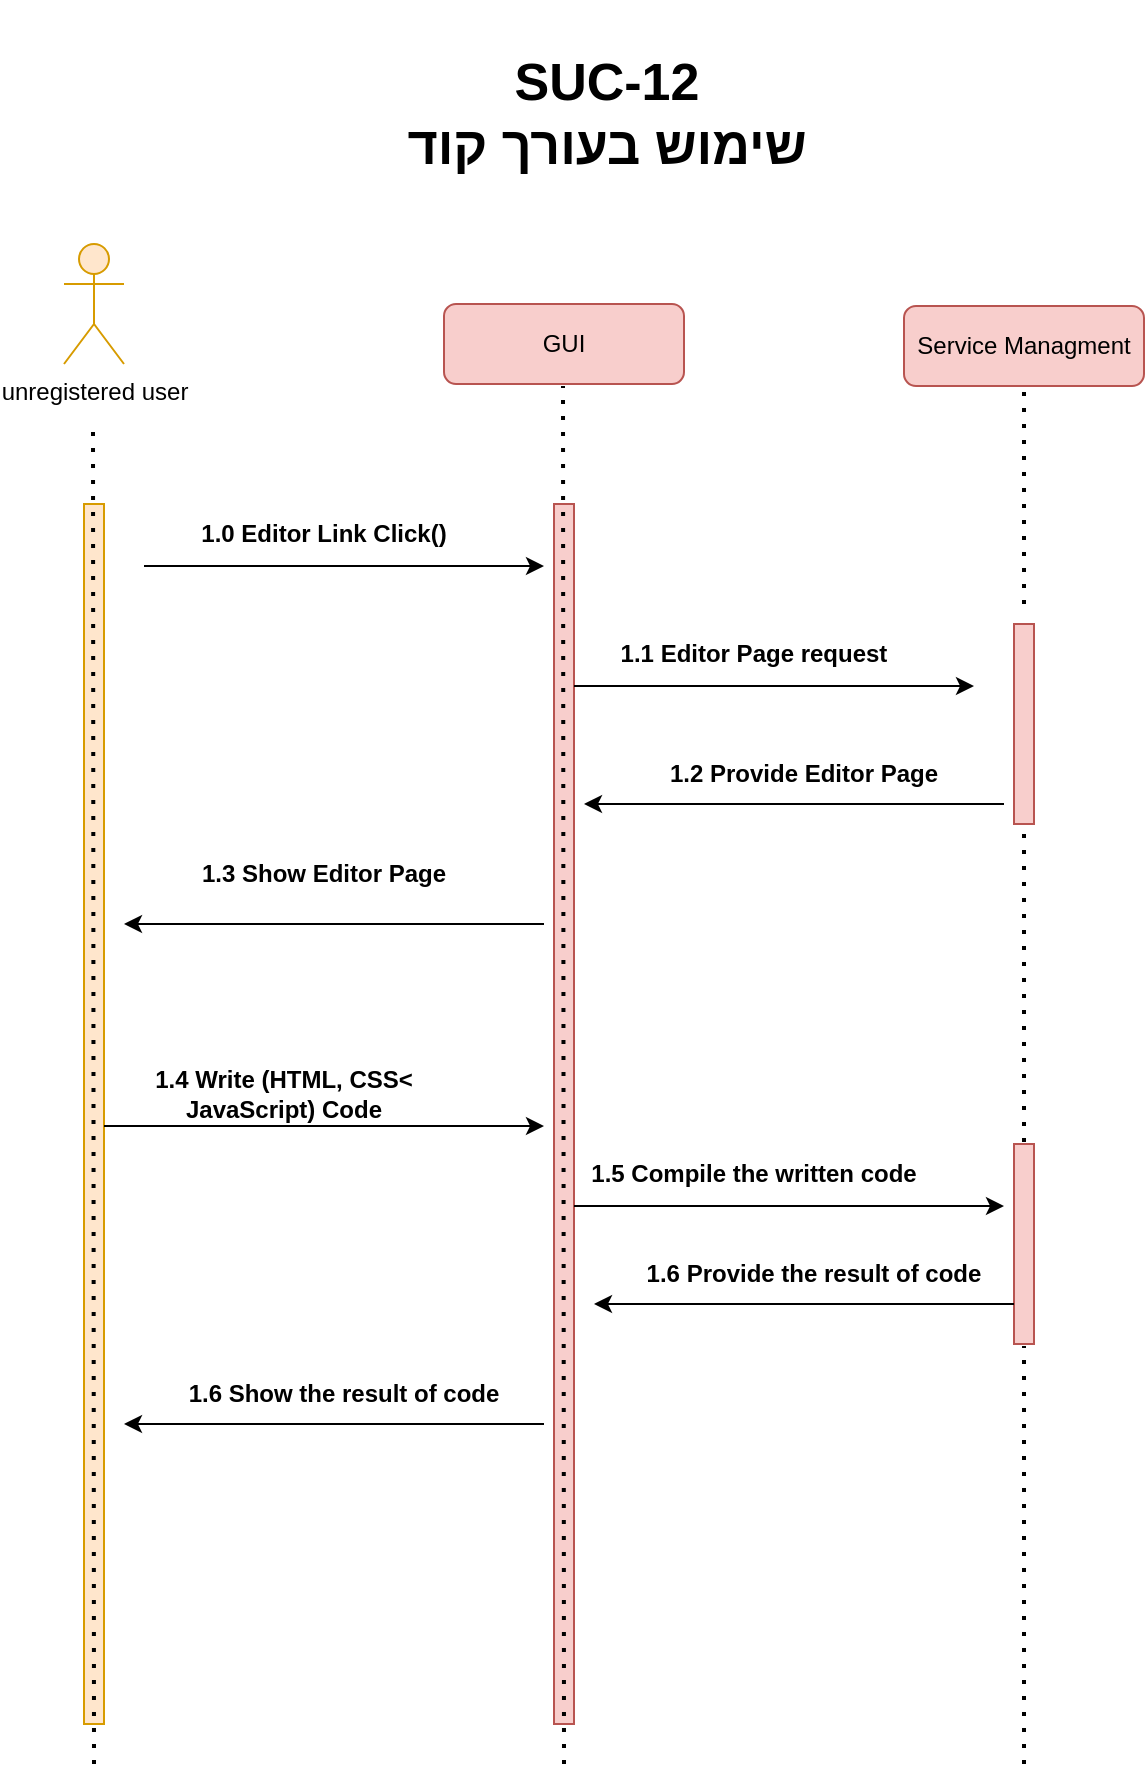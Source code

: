 <mxfile version="15.4.0" type="device"><diagram id="VyzPNMzZfn0i_yMj-5NZ" name="Page-1"><mxGraphModel dx="1024" dy="1753" grid="1" gridSize="10" guides="1" tooltips="1" connect="1" arrows="1" fold="1" page="1" pageScale="1" pageWidth="827" pageHeight="1169" math="0" shadow="0"><root><mxCell id="0"/><mxCell id="1" parent="0"/><mxCell id="mawrNIln-9Hi-DSHczfF-1" value="Service Managment" style="rounded=1;whiteSpace=wrap;html=1;fillColor=#f8cecc;strokeColor=#b85450;" parent="1" vertex="1"><mxGeometry x="590" y="111" width="120" height="40" as="geometry"/></mxCell><mxCell id="mawrNIln-9Hi-DSHczfF-2" value="unregistered user" style="shape=umlActor;verticalLabelPosition=bottom;verticalAlign=top;html=1;outlineConnect=0;fillColor=#ffe6cc;strokeColor=#d79b00;" parent="1" vertex="1"><mxGeometry x="170" y="80" width="30" height="60" as="geometry"/></mxCell><mxCell id="mawrNIln-9Hi-DSHczfF-3" value="&lt;p class=&quot;MsoNormal&quot; dir=&quot;RTL&quot;&gt;&lt;span lang=&quot;EN-GB&quot; dir=&quot;LTR&quot;&gt;SUC-12&lt;/span&gt;&lt;span dir=&quot;RTL&quot;&gt;&lt;/span&gt;&lt;span dir=&quot;RTL&quot;&gt;&lt;/span&gt;&lt;span lang=&quot;HE&quot; style=&quot;font-family: &amp;#34;david&amp;#34; , sans-serif&quot;&gt;&lt;span dir=&quot;RTL&quot;&gt;&lt;/span&gt;&lt;span dir=&quot;RTL&quot;&gt;&lt;/span&gt;&lt;br/&gt;שימוש בעורך קוד&lt;/span&gt;&lt;/p&gt;" style="text;html=1;strokeColor=none;fillColor=none;align=center;verticalAlign=middle;whiteSpace=wrap;rounded=0;fontStyle=1;fontSize=26;" parent="1" vertex="1"><mxGeometry x="220" y="-20" width="442.5" height="70" as="geometry"/></mxCell><mxCell id="mawrNIln-9Hi-DSHczfF-4" value="" style="endArrow=none;dashed=1;html=1;dashPattern=1 3;strokeWidth=2;rounded=0;fontSize=14;entryX=0.5;entryY=1;entryDx=0;entryDy=0;startArrow=none;" parent="1" target="mawrNIln-9Hi-DSHczfF-1" edge="1"><mxGeometry width="50" height="50" relative="1" as="geometry"><mxPoint x="650" y="260" as="sourcePoint"/><mxPoint x="700" y="291" as="targetPoint"/></mxGeometry></mxCell><mxCell id="mawrNIln-9Hi-DSHczfF-5" value="" style="html=1;points=[];perimeter=orthogonalPerimeter;fontSize=14;fillColor=#ffe6cc;strokeColor=#d79b00;perimeterSpacing=1;rounded=0;shadow=0;glass=0;sketch=0;" parent="1" vertex="1"><mxGeometry x="180" y="210" width="10" height="610" as="geometry"/></mxCell><mxCell id="mawrNIln-9Hi-DSHczfF-7" value="" style="endArrow=classic;html=1;rounded=0;fontSize=14;" parent="1" edge="1"><mxGeometry width="50" height="50" relative="1" as="geometry"><mxPoint x="210" y="241" as="sourcePoint"/><mxPoint x="410" y="241" as="targetPoint"/></mxGeometry></mxCell><mxCell id="mawrNIln-9Hi-DSHczfF-8" value="&lt;font style=&quot;font-size: 12px&quot;&gt;1.0 Editor Link Click()&lt;/font&gt;" style="text;html=1;strokeColor=none;fillColor=none;align=center;verticalAlign=middle;whiteSpace=wrap;rounded=0;shadow=0;glass=0;sketch=0;fontSize=12;fontStyle=1" parent="1" vertex="1"><mxGeometry x="210" y="220" width="180" height="10" as="geometry"/></mxCell><mxCell id="mawrNIln-9Hi-DSHczfF-9" value="GUI" style="rounded=1;whiteSpace=wrap;html=1;fillColor=#f8cecc;strokeColor=#b85450;" parent="1" vertex="1"><mxGeometry x="360" y="110" width="120" height="40" as="geometry"/></mxCell><mxCell id="mawrNIln-9Hi-DSHczfF-10" value="" style="html=1;points=[];perimeter=orthogonalPerimeter;fontSize=14;fillColor=#f8cecc;strokeColor=#b85450;perimeterSpacing=1;rounded=0;shadow=0;glass=0;sketch=0;" parent="1" vertex="1"><mxGeometry x="415" y="210" width="10" height="610" as="geometry"/></mxCell><mxCell id="mawrNIln-9Hi-DSHczfF-6" value="" style="html=1;points=[];perimeter=orthogonalPerimeter;fontSize=14;fillColor=#f8cecc;strokeColor=#b85450;perimeterSpacing=1;rounded=0;shadow=0;glass=0;sketch=0;" parent="1" vertex="1"><mxGeometry x="645" y="270" width="10" height="100" as="geometry"/></mxCell><mxCell id="mawrNIln-9Hi-DSHczfF-11" value="" style="endArrow=none;dashed=1;html=1;dashPattern=1 3;strokeWidth=2;rounded=0;fontSize=14;entryX=0.5;entryY=1;entryDx=0;entryDy=0;startArrow=none;" parent="1" source="mawrNIln-9Hi-DSHczfF-22" target="mawrNIln-9Hi-DSHczfF-6" edge="1"><mxGeometry width="50" height="50" relative="1" as="geometry"><mxPoint x="650" y="820" as="sourcePoint"/><mxPoint x="670" y="150" as="targetPoint"/></mxGeometry></mxCell><mxCell id="mawrNIln-9Hi-DSHczfF-12" value="" style="endArrow=classic;html=1;rounded=0;fontSize=14;" parent="1" edge="1"><mxGeometry width="50" height="50" relative="1" as="geometry"><mxPoint x="425" y="301" as="sourcePoint"/><mxPoint x="625" y="301" as="targetPoint"/></mxGeometry></mxCell><mxCell id="mawrNIln-9Hi-DSHczfF-13" value="&lt;font style=&quot;font-size: 12px&quot;&gt;1.1 Editor Page request&lt;/font&gt;" style="text;html=1;strokeColor=none;fillColor=none;align=center;verticalAlign=middle;whiteSpace=wrap;rounded=0;shadow=0;glass=0;sketch=0;fontSize=12;fontStyle=1" parent="1" vertex="1"><mxGeometry x="425" y="280" width="180" height="10" as="geometry"/></mxCell><mxCell id="mawrNIln-9Hi-DSHczfF-15" value="" style="endArrow=classic;html=1;rounded=0;fontSize=14;" parent="1" edge="1"><mxGeometry width="50" height="50" relative="1" as="geometry"><mxPoint x="640" y="360" as="sourcePoint"/><mxPoint x="430" y="360" as="targetPoint"/></mxGeometry></mxCell><mxCell id="mawrNIln-9Hi-DSHczfF-16" value="&lt;font style=&quot;font-size: 12px&quot;&gt;1.2 Provide Editor Page&lt;/font&gt;" style="text;html=1;strokeColor=none;fillColor=none;align=center;verticalAlign=middle;whiteSpace=wrap;rounded=0;shadow=0;glass=0;sketch=0;fontSize=12;fontStyle=1" parent="1" vertex="1"><mxGeometry x="450" y="340" width="180" height="10" as="geometry"/></mxCell><mxCell id="mawrNIln-9Hi-DSHczfF-18" value="" style="endArrow=classic;html=1;rounded=0;fontSize=14;" parent="1" edge="1"><mxGeometry width="50" height="50" relative="1" as="geometry"><mxPoint x="410" y="420" as="sourcePoint"/><mxPoint x="200" y="420" as="targetPoint"/></mxGeometry></mxCell><mxCell id="mawrNIln-9Hi-DSHczfF-19" value="&lt;font style=&quot;font-size: 12px&quot;&gt;1.3 Show Editor Page&lt;/font&gt;" style="text;html=1;strokeColor=none;fillColor=none;align=center;verticalAlign=middle;whiteSpace=wrap;rounded=0;shadow=0;glass=0;sketch=0;fontSize=12;fontStyle=1" parent="1" vertex="1"><mxGeometry x="210" y="390" width="180" height="10" as="geometry"/></mxCell><mxCell id="mawrNIln-9Hi-DSHczfF-20" value="" style="endArrow=classic;html=1;rounded=0;fontSize=14;" parent="1" edge="1"><mxGeometry width="50" height="50" relative="1" as="geometry"><mxPoint x="190" y="521" as="sourcePoint"/><mxPoint x="410" y="521" as="targetPoint"/></mxGeometry></mxCell><mxCell id="mawrNIln-9Hi-DSHczfF-21" value="&lt;font style=&quot;font-size: 12px&quot;&gt;1.4 Write (HTML, CSS&amp;lt; JavaScript) Code&lt;/font&gt;" style="text;html=1;strokeColor=none;fillColor=none;align=center;verticalAlign=middle;whiteSpace=wrap;rounded=0;shadow=0;glass=0;sketch=0;fontSize=12;fontStyle=1" parent="1" vertex="1"><mxGeometry x="190" y="500" width="180" height="10" as="geometry"/></mxCell><mxCell id="mawrNIln-9Hi-DSHczfF-22" value="" style="html=1;points=[];perimeter=orthogonalPerimeter;fontSize=14;fillColor=#f8cecc;strokeColor=#b85450;perimeterSpacing=1;rounded=0;shadow=0;glass=0;sketch=0;" parent="1" vertex="1"><mxGeometry x="645" y="530" width="10" height="100" as="geometry"/></mxCell><mxCell id="mawrNIln-9Hi-DSHczfF-23" value="" style="endArrow=none;dashed=1;html=1;dashPattern=1 3;strokeWidth=2;rounded=0;fontSize=14;entryX=0.5;entryY=1;entryDx=0;entryDy=0;startArrow=none;" parent="1" target="mawrNIln-9Hi-DSHczfF-22" edge="1"><mxGeometry width="50" height="50" relative="1" as="geometry"><mxPoint x="650" y="840" as="sourcePoint"/><mxPoint x="650" y="371" as="targetPoint"/></mxGeometry></mxCell><mxCell id="mawrNIln-9Hi-DSHczfF-24" value="" style="endArrow=classic;html=1;rounded=0;fontSize=14;" parent="1" edge="1"><mxGeometry width="50" height="50" relative="1" as="geometry"><mxPoint x="425" y="561" as="sourcePoint"/><mxPoint x="640" y="561" as="targetPoint"/></mxGeometry></mxCell><mxCell id="mawrNIln-9Hi-DSHczfF-25" value="&lt;font style=&quot;font-size: 12px&quot;&gt;1.5 Compile the written code&lt;/font&gt;" style="text;html=1;strokeColor=none;fillColor=none;align=center;verticalAlign=middle;whiteSpace=wrap;rounded=0;shadow=0;glass=0;sketch=0;fontSize=12;fontStyle=1" parent="1" vertex="1"><mxGeometry x="425" y="540" width="180" height="10" as="geometry"/></mxCell><mxCell id="mawrNIln-9Hi-DSHczfF-27" value="" style="endArrow=classic;html=1;rounded=0;fontSize=14;" parent="1" edge="1"><mxGeometry width="50" height="50" relative="1" as="geometry"><mxPoint x="645" y="610" as="sourcePoint"/><mxPoint x="435" y="610" as="targetPoint"/></mxGeometry></mxCell><mxCell id="mawrNIln-9Hi-DSHczfF-28" value="&lt;font style=&quot;font-size: 12px&quot;&gt;1.6 Provide the result of code&lt;/font&gt;" style="text;html=1;strokeColor=none;fillColor=none;align=center;verticalAlign=middle;whiteSpace=wrap;rounded=0;shadow=0;glass=0;sketch=0;fontSize=12;fontStyle=1" parent="1" vertex="1"><mxGeometry x="455" y="590" width="180" height="10" as="geometry"/></mxCell><mxCell id="mawrNIln-9Hi-DSHczfF-29" value="" style="endArrow=classic;html=1;rounded=0;fontSize=14;" parent="1" edge="1"><mxGeometry width="50" height="50" relative="1" as="geometry"><mxPoint x="410" y="670" as="sourcePoint"/><mxPoint x="200" y="670" as="targetPoint"/></mxGeometry></mxCell><mxCell id="mawrNIln-9Hi-DSHczfF-30" value="&lt;font style=&quot;font-size: 12px&quot;&gt;1.6 Show the result of code&lt;/font&gt;" style="text;html=1;strokeColor=none;fillColor=none;align=center;verticalAlign=middle;whiteSpace=wrap;rounded=0;shadow=0;glass=0;sketch=0;fontSize=12;fontStyle=1" parent="1" vertex="1"><mxGeometry x="220" y="650" width="180" height="10" as="geometry"/></mxCell><mxCell id="mawrNIln-9Hi-DSHczfF-31" value="" style="endArrow=none;dashed=1;html=1;dashPattern=1 3;strokeWidth=2;rounded=0;fontSize=14;entryX=0.5;entryY=1;entryDx=0;entryDy=0;startArrow=none;" parent="1" edge="1"><mxGeometry width="50" height="50" relative="1" as="geometry"><mxPoint x="420" y="840" as="sourcePoint"/><mxPoint x="419.5" y="151" as="targetPoint"/></mxGeometry></mxCell><mxCell id="mawrNIln-9Hi-DSHczfF-32" value="" style="endArrow=none;dashed=1;html=1;dashPattern=1 3;strokeWidth=2;rounded=0;fontSize=14;entryX=0.5;entryY=1;entryDx=0;entryDy=0;startArrow=none;" parent="1" edge="1"><mxGeometry width="50" height="50" relative="1" as="geometry"><mxPoint x="185" y="840" as="sourcePoint"/><mxPoint x="184.5" y="170.5" as="targetPoint"/></mxGeometry></mxCell></root></mxGraphModel></diagram></mxfile>